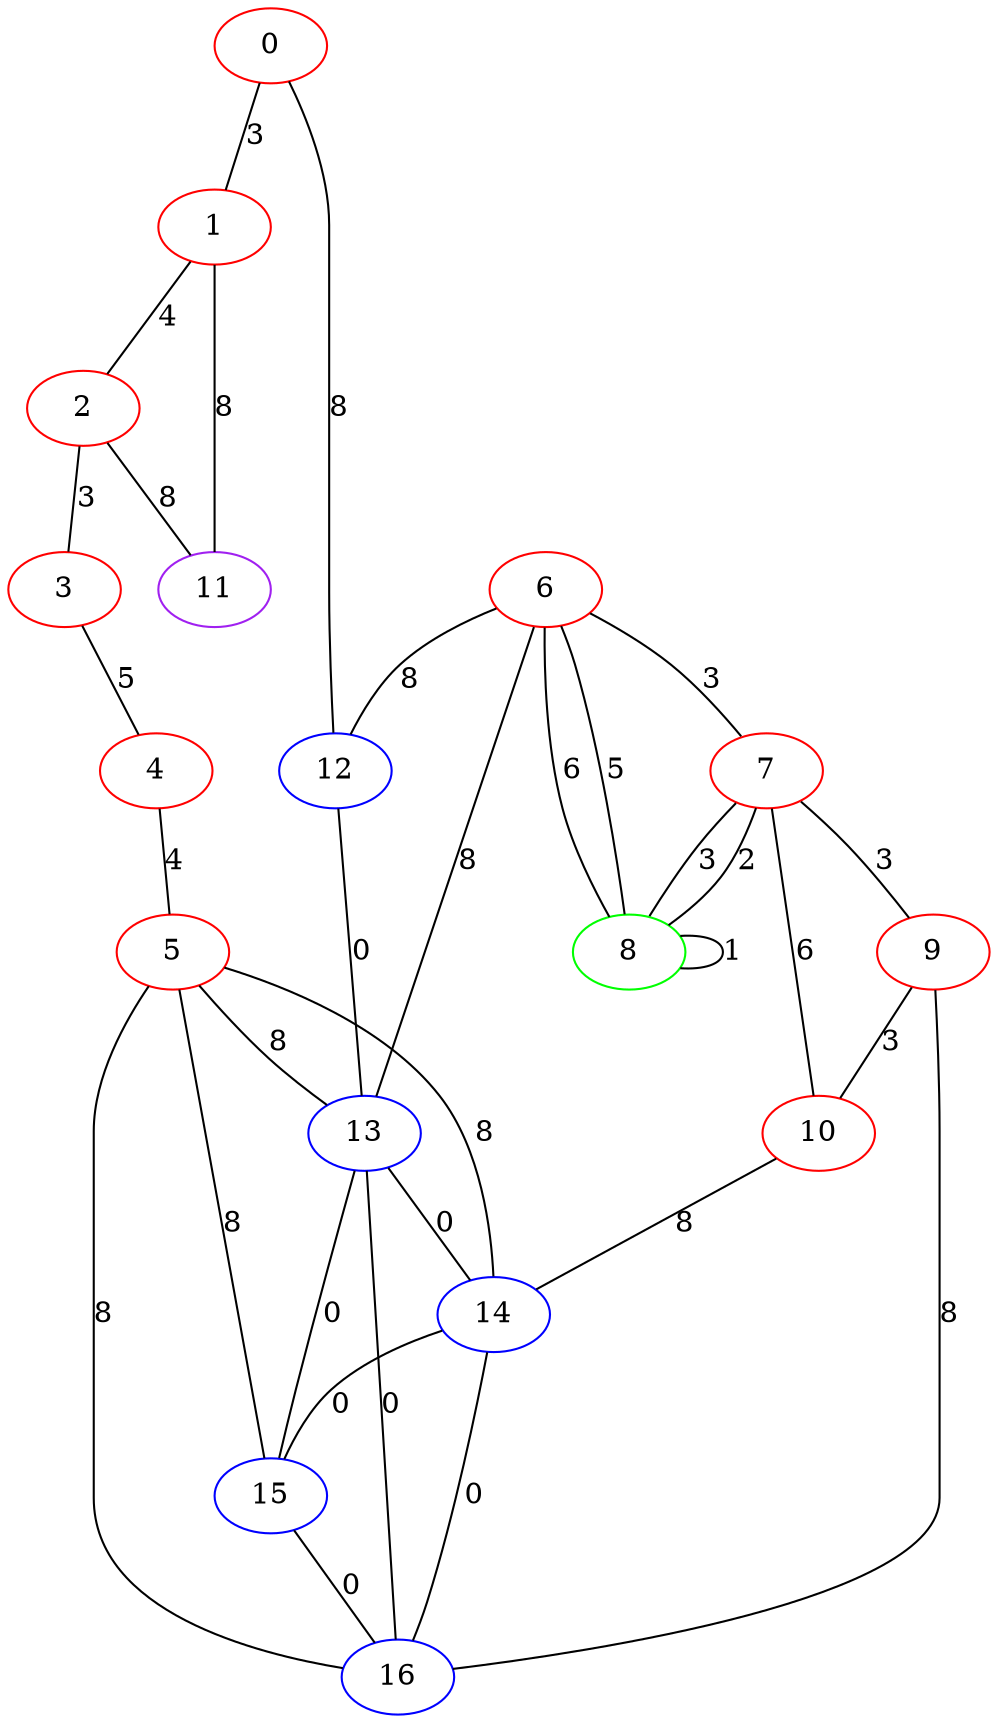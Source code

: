 graph "" {
0 [color=red, weight=1];
1 [color=red, weight=1];
2 [color=red, weight=1];
3 [color=red, weight=1];
4 [color=red, weight=1];
5 [color=red, weight=1];
6 [color=red, weight=1];
7 [color=red, weight=1];
8 [color=green, weight=2];
9 [color=red, weight=1];
10 [color=red, weight=1];
11 [color=purple, weight=4];
12 [color=blue, weight=3];
13 [color=blue, weight=3];
14 [color=blue, weight=3];
15 [color=blue, weight=3];
16 [color=blue, weight=3];
0 -- 1  [key=0, label=3];
0 -- 12  [key=0, label=8];
1 -- 2  [key=0, label=4];
1 -- 11  [key=0, label=8];
2 -- 11  [key=0, label=8];
2 -- 3  [key=0, label=3];
3 -- 4  [key=0, label=5];
4 -- 5  [key=0, label=4];
5 -- 16  [key=0, label=8];
5 -- 13  [key=0, label=8];
5 -- 14  [key=0, label=8];
5 -- 15  [key=0, label=8];
6 -- 8  [key=0, label=5];
6 -- 8  [key=1, label=6];
6 -- 12  [key=0, label=8];
6 -- 13  [key=0, label=8];
6 -- 7  [key=0, label=3];
7 -- 8  [key=0, label=2];
7 -- 8  [key=1, label=3];
7 -- 9  [key=0, label=3];
7 -- 10  [key=0, label=6];
8 -- 8  [key=0, label=1];
9 -- 16  [key=0, label=8];
9 -- 10  [key=0, label=3];
10 -- 14  [key=0, label=8];
12 -- 13  [key=0, label=0];
13 -- 14  [key=0, label=0];
13 -- 15  [key=0, label=0];
13 -- 16  [key=0, label=0];
14 -- 16  [key=0, label=0];
14 -- 15  [key=0, label=0];
15 -- 16  [key=0, label=0];
}
